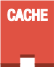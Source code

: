 <?xml version="1.0" encoding="UTF-8"?>
<dia:diagram xmlns:dia="http://www.lysator.liu.se/~alla/dia/">
  <dia:layer name="Fondo" visible="true" active="true">
    <dia:group>
      <dia:group>
        <dia:group>
          <dia:object type="Standard - Box" version="0" id="O0">
            <dia:attribute name="obj_pos">
              <dia:point val="2.057,3.499"/>
            </dia:attribute>
            <dia:attribute name="obj_bb">
              <dia:rectangle val="2.057,3.499;2.831,3.658"/>
            </dia:attribute>
            <dia:attribute name="elem_corner">
              <dia:point val="2.057,3.499"/>
            </dia:attribute>
            <dia:attribute name="elem_width">
              <dia:real val="0.774"/>
            </dia:attribute>
            <dia:attribute name="elem_height">
              <dia:real val="0.159"/>
            </dia:attribute>
            <dia:attribute name="border_width">
              <dia:real val="0"/>
            </dia:attribute>
            <dia:attribute name="border_color">
              <dia:color val="#8c3123"/>
            </dia:attribute>
            <dia:attribute name="inner_color">
              <dia:color val="#8c3123"/>
            </dia:attribute>
            <dia:attribute name="show_background">
              <dia:boolean val="true"/>
            </dia:attribute>
          </dia:object>
        </dia:group>
        <dia:group>
          <dia:object type="Standard - Polygon" version="0" id="O1">
            <dia:attribute name="obj_pos">
              <dia:point val="3.768,0.85"/>
            </dia:attribute>
            <dia:attribute name="obj_bb">
              <dia:rectangle val="1.121,0.85;3.768,4.004"/>
            </dia:attribute>
            <dia:attribute name="poly_points">
              <dia:point val="3.768,0.85"/>
              <dia:point val="3.768,4.004"/>
              <dia:point val="2.831,4.004"/>
              <dia:point val="2.831,3.499"/>
              <dia:point val="2.057,3.499"/>
              <dia:point val="2.057,3.991"/>
              <dia:point val="1.121,3.991"/>
              <dia:point val="1.121,0.85"/>
            </dia:attribute>
            <dia:attribute name="line_color">
              <dia:color val="#e05243"/>
            </dia:attribute>
            <dia:attribute name="line_width">
              <dia:real val="0"/>
            </dia:attribute>
            <dia:attribute name="inner_color">
              <dia:color val="#e05243"/>
            </dia:attribute>
            <dia:attribute name="show_background">
              <dia:boolean val="true"/>
            </dia:attribute>
          </dia:object>
        </dia:group>
        <dia:group>
          <dia:object type="Standard - Box" version="0" id="O2">
            <dia:attribute name="obj_pos">
              <dia:point val="2.831,3.991"/>
            </dia:attribute>
            <dia:attribute name="obj_bb">
              <dia:rectangle val="2.831,3.991;3.768,4.15"/>
            </dia:attribute>
            <dia:attribute name="elem_corner">
              <dia:point val="2.831,3.991"/>
            </dia:attribute>
            <dia:attribute name="elem_width">
              <dia:real val="0.936"/>
            </dia:attribute>
            <dia:attribute name="elem_height">
              <dia:real val="0.159"/>
            </dia:attribute>
            <dia:attribute name="border_width">
              <dia:real val="0"/>
            </dia:attribute>
            <dia:attribute name="border_color">
              <dia:color val="#8c3123"/>
            </dia:attribute>
            <dia:attribute name="inner_color">
              <dia:color val="#8c3123"/>
            </dia:attribute>
            <dia:attribute name="show_background">
              <dia:boolean val="true"/>
            </dia:attribute>
          </dia:object>
        </dia:group>
        <dia:group>
          <dia:object type="Standard - Box" version="0" id="O3">
            <dia:attribute name="obj_pos">
              <dia:point val="1.121,3.991"/>
            </dia:attribute>
            <dia:attribute name="obj_bb">
              <dia:rectangle val="1.121,3.991;2.057,4.15"/>
            </dia:attribute>
            <dia:attribute name="elem_corner">
              <dia:point val="1.121,3.991"/>
            </dia:attribute>
            <dia:attribute name="elem_width">
              <dia:real val="0.936"/>
            </dia:attribute>
            <dia:attribute name="elem_height">
              <dia:real val="0.159"/>
            </dia:attribute>
            <dia:attribute name="border_width">
              <dia:real val="0"/>
            </dia:attribute>
            <dia:attribute name="border_color">
              <dia:color val="#8c3123"/>
            </dia:attribute>
            <dia:attribute name="inner_color">
              <dia:color val="#8c3123"/>
            </dia:attribute>
            <dia:attribute name="show_background">
              <dia:boolean val="true"/>
            </dia:attribute>
          </dia:object>
        </dia:group>
      </dia:group>
      <dia:group>
        <dia:object type="Standard - Beziergon" version="0" id="O4">
          <dia:attribute name="obj_pos">
            <dia:point val="1.821,1.623"/>
          </dia:attribute>
          <dia:attribute name="obj_bb">
            <dia:rectangle val="1.464,1.257;1.821,1.833"/>
          </dia:attribute>
          <dia:attribute name="bez_points">
            <dia:point val="1.821,1.623"/>
            <dia:point val="1.821,1.635"/>
            <dia:point val="1.821,1.623"/>
            <dia:point val="1.821,1.635"/>
            <dia:point val="1.821,1.735"/>
            <dia:point val="1.78,1.833"/>
            <dia:point val="1.649,1.833"/>
            <dia:point val="1.508,1.833"/>
            <dia:point val="1.464,1.743"/>
            <dia:point val="1.464,1.545"/>
            <dia:point val="1.464,1.347"/>
            <dia:point val="1.508,1.257"/>
            <dia:point val="1.65,1.257"/>
            <dia:point val="1.808,1.257"/>
            <dia:point val="1.817,1.373"/>
            <dia:point val="1.817,1.431"/>
            <dia:point val="1.817,1.441"/>
            <dia:point val="1.817,1.431"/>
            <dia:point val="1.817,1.441"/>
            <dia:point val="1.728,1.441"/>
            <dia:point val="1.817,1.441"/>
            <dia:point val="1.728,1.441"/>
            <dia:point val="1.728,1.432"/>
            <dia:point val="1.728,1.441"/>
            <dia:point val="1.728,1.432"/>
            <dia:point val="1.728,1.38"/>
            <dia:point val="1.713,1.321"/>
            <dia:point val="1.649,1.324"/>
            <dia:point val="1.583,1.324"/>
            <dia:point val="1.553,1.364"/>
            <dia:point val="1.553,1.543"/>
            <dia:point val="1.553,1.721"/>
            <dia:point val="1.583,1.766"/>
            <dia:point val="1.649,1.766"/>
            <dia:point val="1.723,1.766"/>
            <dia:point val="1.732,1.684"/>
            <dia:point val="1.732,1.633"/>
            <dia:point val="1.732,1.623"/>
            <dia:point val="1.732,1.633"/>
            <dia:point val="1.732,1.623"/>
            <dia:point val="1.821,1.623"/>
            <dia:point val="1.732,1.623"/>
            <dia:point val="1.821,1.623"/>
            <dia:point val="1.821,1.623"/>
            <dia:point val="1.732,1.623"/>
          </dia:attribute>
          <dia:attribute name="corner_types">
            <dia:enum val="-1525258568"/>
            <dia:enum val="0"/>
            <dia:enum val="0"/>
            <dia:enum val="0"/>
            <dia:enum val="0"/>
            <dia:enum val="0"/>
            <dia:enum val="0"/>
            <dia:enum val="0"/>
            <dia:enum val="0"/>
            <dia:enum val="0"/>
            <dia:enum val="0"/>
            <dia:enum val="0"/>
            <dia:enum val="0"/>
            <dia:enum val="0"/>
            <dia:enum val="0"/>
            <dia:enum val="0"/>
          </dia:attribute>
          <dia:attribute name="line_color">
            <dia:color val="#ffffff"/>
          </dia:attribute>
          <dia:attribute name="line_width">
            <dia:real val="0"/>
          </dia:attribute>
          <dia:attribute name="show_background">
            <dia:boolean val="true"/>
          </dia:attribute>
        </dia:object>
        <dia:object type="Standard - Beziergon" version="0" id="O5">
          <dia:attribute name="obj_pos">
            <dia:point val="1.989,1.268"/>
          </dia:attribute>
          <dia:attribute name="obj_bb">
            <dia:rectangle val="1.83,1.268;2.249,1.822"/>
          </dia:attribute>
          <dia:attribute name="bez_points">
            <dia:point val="1.989,1.268"/>
            <dia:point val="2.103,1.268"/>
            <dia:point val="1.989,1.268"/>
            <dia:point val="2.103,1.268"/>
            <dia:point val="2.249,1.822"/>
            <dia:point val="2.103,1.268"/>
            <dia:point val="2.249,1.822"/>
            <dia:point val="2.156,1.822"/>
            <dia:point val="2.249,1.822"/>
            <dia:point val="2.156,1.822"/>
            <dia:point val="2.122,1.686"/>
            <dia:point val="2.156,1.822"/>
            <dia:point val="2.122,1.686"/>
            <dia:point val="1.959,1.686"/>
            <dia:point val="2.122,1.686"/>
            <dia:point val="1.959,1.686"/>
            <dia:point val="1.923,1.822"/>
            <dia:point val="1.959,1.686"/>
            <dia:point val="1.923,1.822"/>
            <dia:point val="1.83,1.822"/>
            <dia:point val="1.923,1.822"/>
            <dia:point val="1.83,1.822"/>
            <dia:point val="1.989,1.268"/>
            <dia:point val="1.83,1.822"/>
          </dia:attribute>
          <dia:attribute name="corner_types">
            <dia:enum val="-1525258600"/>
            <dia:enum val="0"/>
            <dia:enum val="0"/>
            <dia:enum val="0"/>
            <dia:enum val="0"/>
            <dia:enum val="0"/>
            <dia:enum val="0"/>
            <dia:enum val="0"/>
            <dia:enum val="0"/>
          </dia:attribute>
          <dia:attribute name="line_color">
            <dia:color val="#ffffff"/>
          </dia:attribute>
          <dia:attribute name="line_width">
            <dia:real val="0"/>
          </dia:attribute>
          <dia:attribute name="show_background">
            <dia:boolean val="true"/>
          </dia:attribute>
        </dia:object>
        <dia:object type="Standard - Beziergon" version="0" id="O6">
          <dia:attribute name="obj_pos">
            <dia:point val="2.107,1.616"/>
          </dia:attribute>
          <dia:attribute name="obj_bb">
            <dia:rectangle val="1.975,1.343;2.107,1.616"/>
          </dia:attribute>
          <dia:attribute name="bez_points">
            <dia:point val="2.107,1.616"/>
            <dia:point val="2.043,1.343"/>
            <dia:point val="2.107,1.616"/>
            <dia:point val="2.043,1.343"/>
            <dia:point val="2.042,1.343"/>
            <dia:point val="2.043,1.343"/>
            <dia:point val="2.042,1.343"/>
            <dia:point val="1.975,1.616"/>
            <dia:point val="2.042,1.343"/>
            <dia:point val="1.975,1.616"/>
            <dia:point val="2.107,1.616"/>
            <dia:point val="1.975,1.616"/>
          </dia:attribute>
          <dia:attribute name="corner_types">
            <dia:enum val="-1525258616"/>
            <dia:enum val="0"/>
            <dia:enum val="0"/>
            <dia:enum val="0"/>
            <dia:enum val="0"/>
          </dia:attribute>
          <dia:attribute name="line_color">
            <dia:color val="#ffffff"/>
          </dia:attribute>
          <dia:attribute name="line_width">
            <dia:real val="0"/>
          </dia:attribute>
          <dia:attribute name="show_background">
            <dia:boolean val="true"/>
          </dia:attribute>
        </dia:object>
        <dia:object type="Standard - Beziergon" version="0" id="O7">
          <dia:attribute name="obj_pos">
            <dia:point val="2.631,1.623"/>
          </dia:attribute>
          <dia:attribute name="obj_bb">
            <dia:rectangle val="2.275,1.257;2.631,1.833"/>
          </dia:attribute>
          <dia:attribute name="bez_points">
            <dia:point val="2.631,1.623"/>
            <dia:point val="2.631,1.635"/>
            <dia:point val="2.631,1.623"/>
            <dia:point val="2.631,1.635"/>
            <dia:point val="2.631,1.735"/>
            <dia:point val="2.591,1.833"/>
            <dia:point val="2.459,1.833"/>
            <dia:point val="2.319,1.833"/>
            <dia:point val="2.275,1.743"/>
            <dia:point val="2.275,1.545"/>
            <dia:point val="2.275,1.347"/>
            <dia:point val="2.319,1.257"/>
            <dia:point val="2.46,1.257"/>
            <dia:point val="2.619,1.257"/>
            <dia:point val="2.628,1.373"/>
            <dia:point val="2.628,1.431"/>
            <dia:point val="2.628,1.441"/>
            <dia:point val="2.628,1.431"/>
            <dia:point val="2.628,1.441"/>
            <dia:point val="2.539,1.441"/>
            <dia:point val="2.628,1.441"/>
            <dia:point val="2.539,1.441"/>
            <dia:point val="2.539,1.432"/>
            <dia:point val="2.539,1.441"/>
            <dia:point val="2.539,1.432"/>
            <dia:point val="2.539,1.38"/>
            <dia:point val="2.523,1.321"/>
            <dia:point val="2.459,1.324"/>
            <dia:point val="2.394,1.324"/>
            <dia:point val="2.364,1.364"/>
            <dia:point val="2.364,1.543"/>
            <dia:point val="2.364,1.721"/>
            <dia:point val="2.394,1.766"/>
            <dia:point val="2.459,1.766"/>
            <dia:point val="2.534,1.766"/>
            <dia:point val="2.542,1.684"/>
            <dia:point val="2.542,1.633"/>
            <dia:point val="2.542,1.623"/>
            <dia:point val="2.542,1.633"/>
            <dia:point val="2.542,1.623"/>
            <dia:point val="2.631,1.623"/>
            <dia:point val="2.542,1.623"/>
            <dia:point val="2.631,1.623"/>
            <dia:point val="2.631,1.623"/>
            <dia:point val="2.542,1.623"/>
          </dia:attribute>
          <dia:attribute name="corner_types">
            <dia:enum val="-1525258568"/>
            <dia:enum val="0"/>
            <dia:enum val="0"/>
            <dia:enum val="0"/>
            <dia:enum val="0"/>
            <dia:enum val="0"/>
            <dia:enum val="0"/>
            <dia:enum val="0"/>
            <dia:enum val="0"/>
            <dia:enum val="0"/>
            <dia:enum val="0"/>
            <dia:enum val="0"/>
            <dia:enum val="0"/>
            <dia:enum val="0"/>
            <dia:enum val="0"/>
            <dia:enum val="0"/>
          </dia:attribute>
          <dia:attribute name="line_color">
            <dia:color val="#ffffff"/>
          </dia:attribute>
          <dia:attribute name="line_width">
            <dia:real val="0"/>
          </dia:attribute>
          <dia:attribute name="show_background">
            <dia:boolean val="true"/>
          </dia:attribute>
        </dia:object>
        <dia:object type="Standard - Beziergon" version="0" id="O8">
          <dia:attribute name="obj_pos">
            <dia:point val="2.694,1.268"/>
          </dia:attribute>
          <dia:attribute name="obj_bb">
            <dia:rectangle val="2.694,0.268;3.036,2.268"/>
          </dia:attribute>
          <dia:attribute name="bez_points">
            <dia:point val="2.694,1.268"/>
            <dia:point val="2.783,1.268"/>
            <dia:point val="2.694,1.268"/>
            <dia:point val="2.783,1.268"/>
            <dia:point val="2.783,1.49"/>
            <dia:point val="2.783,1.268"/>
            <dia:point val="2.783,1.49"/>
            <dia:point val="2.947,1.49"/>
            <dia:point val="2.783,1.49"/>
            <dia:point val="2.947,1.49"/>
            <dia:point val="2.947,1.268"/>
            <dia:point val="2.947,1.49"/>
            <dia:point val="2.947,1.268"/>
            <dia:point val="3.036,1.268"/>
            <dia:point val="2.947,1.268"/>
            <dia:point val="3.036,1.268"/>
            <dia:point val="3.036,1.822"/>
            <dia:point val="3.036,1.268"/>
            <dia:point val="3.036,1.822"/>
            <dia:point val="2.947,1.822"/>
            <dia:point val="3.036,1.822"/>
            <dia:point val="2.947,1.822"/>
            <dia:point val="2.947,1.564"/>
            <dia:point val="2.947,1.822"/>
            <dia:point val="2.947,1.564"/>
            <dia:point val="2.783,1.564"/>
            <dia:point val="2.947,1.564"/>
            <dia:point val="2.783,1.564"/>
            <dia:point val="2.783,1.822"/>
            <dia:point val="2.783,1.564"/>
            <dia:point val="2.783,1.822"/>
            <dia:point val="2.694,1.822"/>
            <dia:point val="2.783,1.822"/>
            <dia:point val="2.694,1.822"/>
            <dia:point val="2.694,1.268"/>
            <dia:point val="2.694,1.822"/>
            <dia:point val="2.694,1.268"/>
            <dia:point val="2.694,1.268"/>
            <dia:point val="2.694,1.822"/>
          </dia:attribute>
          <dia:attribute name="corner_types">
            <dia:enum val="-1525258584"/>
            <dia:enum val="0"/>
            <dia:enum val="0"/>
            <dia:enum val="0"/>
            <dia:enum val="0"/>
            <dia:enum val="0"/>
            <dia:enum val="0"/>
            <dia:enum val="0"/>
            <dia:enum val="0"/>
            <dia:enum val="0"/>
            <dia:enum val="0"/>
            <dia:enum val="0"/>
            <dia:enum val="0"/>
            <dia:enum val="0"/>
          </dia:attribute>
          <dia:attribute name="line_color">
            <dia:color val="#ffffff"/>
          </dia:attribute>
          <dia:attribute name="line_width">
            <dia:real val="0"/>
          </dia:attribute>
          <dia:attribute name="show_background">
            <dia:boolean val="true"/>
          </dia:attribute>
        </dia:object>
        <dia:object type="Standard - Beziergon" version="0" id="O9">
          <dia:attribute name="obj_pos">
            <dia:point val="3.128,1.268"/>
          </dia:attribute>
          <dia:attribute name="obj_bb">
            <dia:rectangle val="3.128,1.268;3.436,1.822"/>
          </dia:attribute>
          <dia:attribute name="bez_points">
            <dia:point val="3.128,1.268"/>
            <dia:point val="3.43,1.268"/>
            <dia:point val="3.128,1.268"/>
            <dia:point val="3.43,1.268"/>
            <dia:point val="3.43,1.342"/>
            <dia:point val="3.43,1.268"/>
            <dia:point val="3.43,1.342"/>
            <dia:point val="3.217,1.342"/>
            <dia:point val="3.43,1.342"/>
            <dia:point val="3.217,1.342"/>
            <dia:point val="3.217,1.496"/>
            <dia:point val="3.217,1.342"/>
            <dia:point val="3.217,1.496"/>
            <dia:point val="3.417,1.496"/>
            <dia:point val="3.217,1.496"/>
            <dia:point val="3.417,1.496"/>
            <dia:point val="3.417,1.571"/>
            <dia:point val="3.417,1.496"/>
            <dia:point val="3.417,1.571"/>
            <dia:point val="3.217,1.571"/>
            <dia:point val="3.417,1.571"/>
            <dia:point val="3.217,1.571"/>
            <dia:point val="3.217,1.747"/>
            <dia:point val="3.217,1.571"/>
            <dia:point val="3.217,1.747"/>
            <dia:point val="3.436,1.747"/>
            <dia:point val="3.217,1.747"/>
            <dia:point val="3.436,1.747"/>
            <dia:point val="3.436,1.822"/>
            <dia:point val="3.436,1.747"/>
            <dia:point val="3.436,1.822"/>
            <dia:point val="3.128,1.822"/>
            <dia:point val="3.436,1.822"/>
            <dia:point val="3.128,1.822"/>
            <dia:point val="3.128,1.268"/>
            <dia:point val="3.128,1.822"/>
          </dia:attribute>
          <dia:attribute name="corner_types">
            <dia:enum val="-1525258584"/>
            <dia:enum val="0"/>
            <dia:enum val="0"/>
            <dia:enum val="0"/>
            <dia:enum val="0"/>
            <dia:enum val="0"/>
            <dia:enum val="0"/>
            <dia:enum val="0"/>
            <dia:enum val="0"/>
            <dia:enum val="0"/>
            <dia:enum val="0"/>
            <dia:enum val="0"/>
            <dia:enum val="0"/>
          </dia:attribute>
          <dia:attribute name="line_color">
            <dia:color val="#ffffff"/>
          </dia:attribute>
          <dia:attribute name="line_width">
            <dia:real val="0"/>
          </dia:attribute>
          <dia:attribute name="show_background">
            <dia:boolean val="true"/>
          </dia:attribute>
        </dia:object>
      </dia:group>
    </dia:group>
  </dia:layer>
</dia:diagram>
